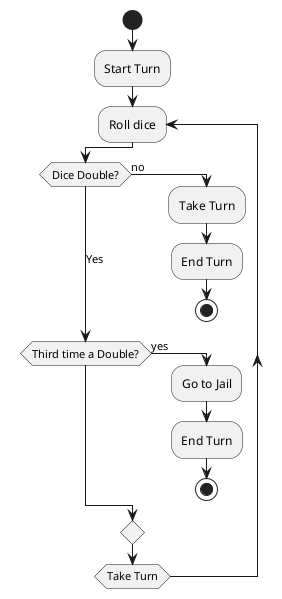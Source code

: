 @startuml
'https://plantuml.com/activity-diagram-beta
!pragma useVerticalIf on
start
:Start Turn;
repeat:Roll dice;
if (Dice Double?) then (no)
:Take Turn;
:End Turn;
stop
(Yes)elseif (Third time a Double?) then (yes)
:Go to Jail;
:End Turn;
stop
endif
repeat while (Take Turn)

@enduml
